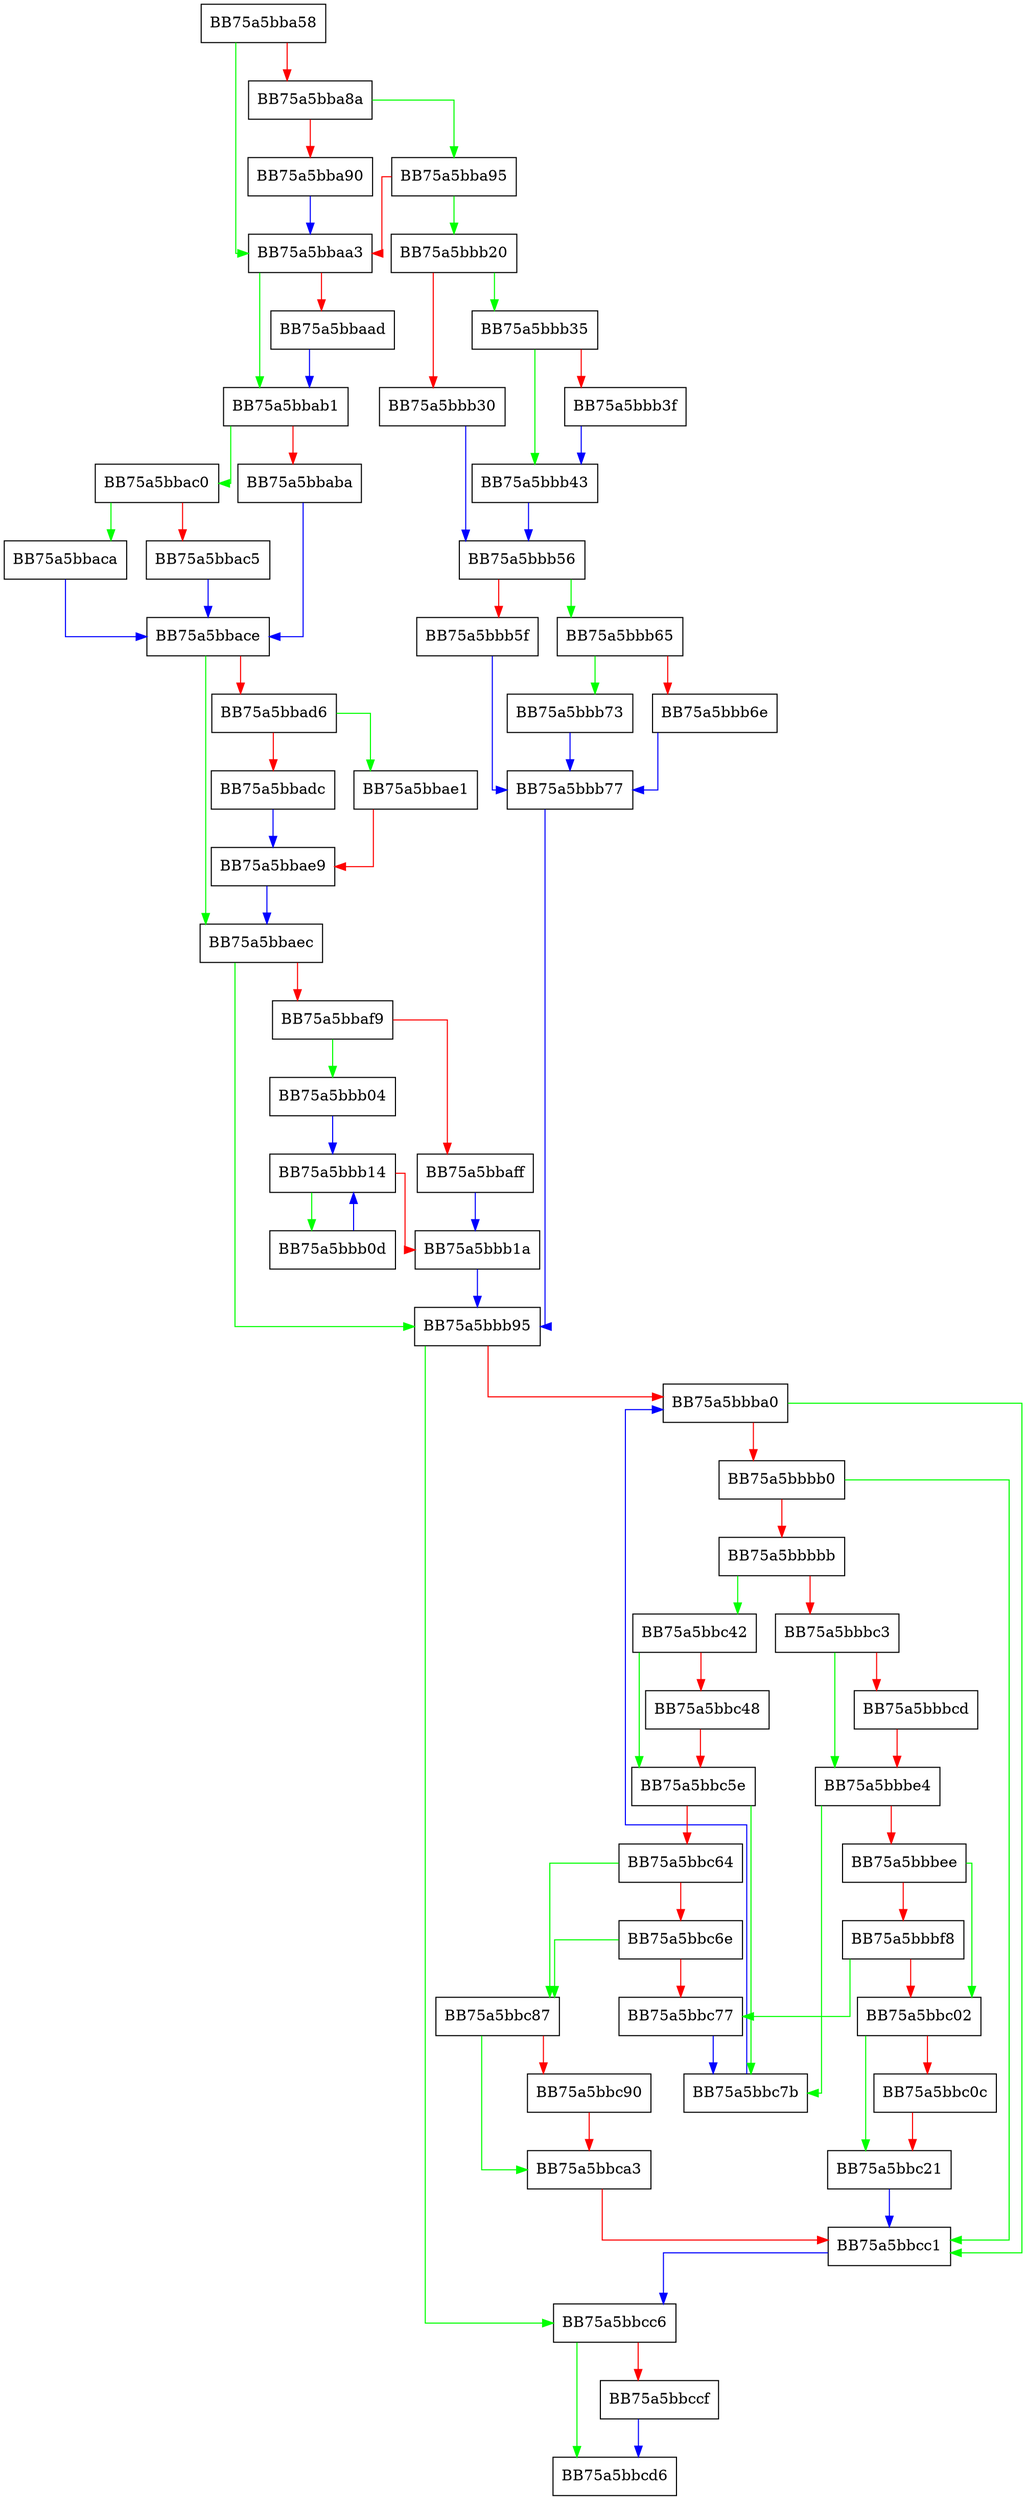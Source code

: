 digraph _Extract {
  node [shape="box"];
  graph [splines=ortho];
  BB75a5bba58 -> BB75a5bbaa3 [color="green"];
  BB75a5bba58 -> BB75a5bba8a [color="red"];
  BB75a5bba8a -> BB75a5bba95 [color="green"];
  BB75a5bba8a -> BB75a5bba90 [color="red"];
  BB75a5bba90 -> BB75a5bbaa3 [color="blue"];
  BB75a5bba95 -> BB75a5bbb20 [color="green"];
  BB75a5bba95 -> BB75a5bbaa3 [color="red"];
  BB75a5bbaa3 -> BB75a5bbab1 [color="green"];
  BB75a5bbaa3 -> BB75a5bbaad [color="red"];
  BB75a5bbaad -> BB75a5bbab1 [color="blue"];
  BB75a5bbab1 -> BB75a5bbac0 [color="green"];
  BB75a5bbab1 -> BB75a5bbaba [color="red"];
  BB75a5bbaba -> BB75a5bbace [color="blue"];
  BB75a5bbac0 -> BB75a5bbaca [color="green"];
  BB75a5bbac0 -> BB75a5bbac5 [color="red"];
  BB75a5bbac5 -> BB75a5bbace [color="blue"];
  BB75a5bbaca -> BB75a5bbace [color="blue"];
  BB75a5bbace -> BB75a5bbaec [color="green"];
  BB75a5bbace -> BB75a5bbad6 [color="red"];
  BB75a5bbad6 -> BB75a5bbae1 [color="green"];
  BB75a5bbad6 -> BB75a5bbadc [color="red"];
  BB75a5bbadc -> BB75a5bbae9 [color="blue"];
  BB75a5bbae1 -> BB75a5bbae9 [color="red"];
  BB75a5bbae9 -> BB75a5bbaec [color="blue"];
  BB75a5bbaec -> BB75a5bbb95 [color="green"];
  BB75a5bbaec -> BB75a5bbaf9 [color="red"];
  BB75a5bbaf9 -> BB75a5bbb04 [color="green"];
  BB75a5bbaf9 -> BB75a5bbaff [color="red"];
  BB75a5bbaff -> BB75a5bbb1a [color="blue"];
  BB75a5bbb04 -> BB75a5bbb14 [color="blue"];
  BB75a5bbb0d -> BB75a5bbb14 [color="blue"];
  BB75a5bbb14 -> BB75a5bbb0d [color="green"];
  BB75a5bbb14 -> BB75a5bbb1a [color="red"];
  BB75a5bbb1a -> BB75a5bbb95 [color="blue"];
  BB75a5bbb20 -> BB75a5bbb35 [color="green"];
  BB75a5bbb20 -> BB75a5bbb30 [color="red"];
  BB75a5bbb30 -> BB75a5bbb56 [color="blue"];
  BB75a5bbb35 -> BB75a5bbb43 [color="green"];
  BB75a5bbb35 -> BB75a5bbb3f [color="red"];
  BB75a5bbb3f -> BB75a5bbb43 [color="blue"];
  BB75a5bbb43 -> BB75a5bbb56 [color="blue"];
  BB75a5bbb56 -> BB75a5bbb65 [color="green"];
  BB75a5bbb56 -> BB75a5bbb5f [color="red"];
  BB75a5bbb5f -> BB75a5bbb77 [color="blue"];
  BB75a5bbb65 -> BB75a5bbb73 [color="green"];
  BB75a5bbb65 -> BB75a5bbb6e [color="red"];
  BB75a5bbb6e -> BB75a5bbb77 [color="blue"];
  BB75a5bbb73 -> BB75a5bbb77 [color="blue"];
  BB75a5bbb77 -> BB75a5bbb95 [color="blue"];
  BB75a5bbb95 -> BB75a5bbcc6 [color="green"];
  BB75a5bbb95 -> BB75a5bbba0 [color="red"];
  BB75a5bbba0 -> BB75a5bbcc1 [color="green"];
  BB75a5bbba0 -> BB75a5bbbb0 [color="red"];
  BB75a5bbbb0 -> BB75a5bbcc1 [color="green"];
  BB75a5bbbb0 -> BB75a5bbbbb [color="red"];
  BB75a5bbbbb -> BB75a5bbc42 [color="green"];
  BB75a5bbbbb -> BB75a5bbbc3 [color="red"];
  BB75a5bbbc3 -> BB75a5bbbe4 [color="green"];
  BB75a5bbbc3 -> BB75a5bbbcd [color="red"];
  BB75a5bbbcd -> BB75a5bbbe4 [color="red"];
  BB75a5bbbe4 -> BB75a5bbc7b [color="green"];
  BB75a5bbbe4 -> BB75a5bbbee [color="red"];
  BB75a5bbbee -> BB75a5bbc02 [color="green"];
  BB75a5bbbee -> BB75a5bbbf8 [color="red"];
  BB75a5bbbf8 -> BB75a5bbc77 [color="green"];
  BB75a5bbbf8 -> BB75a5bbc02 [color="red"];
  BB75a5bbc02 -> BB75a5bbc21 [color="green"];
  BB75a5bbc02 -> BB75a5bbc0c [color="red"];
  BB75a5bbc0c -> BB75a5bbc21 [color="red"];
  BB75a5bbc21 -> BB75a5bbcc1 [color="blue"];
  BB75a5bbc42 -> BB75a5bbc5e [color="green"];
  BB75a5bbc42 -> BB75a5bbc48 [color="red"];
  BB75a5bbc48 -> BB75a5bbc5e [color="red"];
  BB75a5bbc5e -> BB75a5bbc7b [color="green"];
  BB75a5bbc5e -> BB75a5bbc64 [color="red"];
  BB75a5bbc64 -> BB75a5bbc87 [color="green"];
  BB75a5bbc64 -> BB75a5bbc6e [color="red"];
  BB75a5bbc6e -> BB75a5bbc87 [color="green"];
  BB75a5bbc6e -> BB75a5bbc77 [color="red"];
  BB75a5bbc77 -> BB75a5bbc7b [color="blue"];
  BB75a5bbc7b -> BB75a5bbba0 [color="blue"];
  BB75a5bbc87 -> BB75a5bbca3 [color="green"];
  BB75a5bbc87 -> BB75a5bbc90 [color="red"];
  BB75a5bbc90 -> BB75a5bbca3 [color="red"];
  BB75a5bbca3 -> BB75a5bbcc1 [color="red"];
  BB75a5bbcc1 -> BB75a5bbcc6 [color="blue"];
  BB75a5bbcc6 -> BB75a5bbcd6 [color="green"];
  BB75a5bbcc6 -> BB75a5bbccf [color="red"];
  BB75a5bbccf -> BB75a5bbcd6 [color="blue"];
}